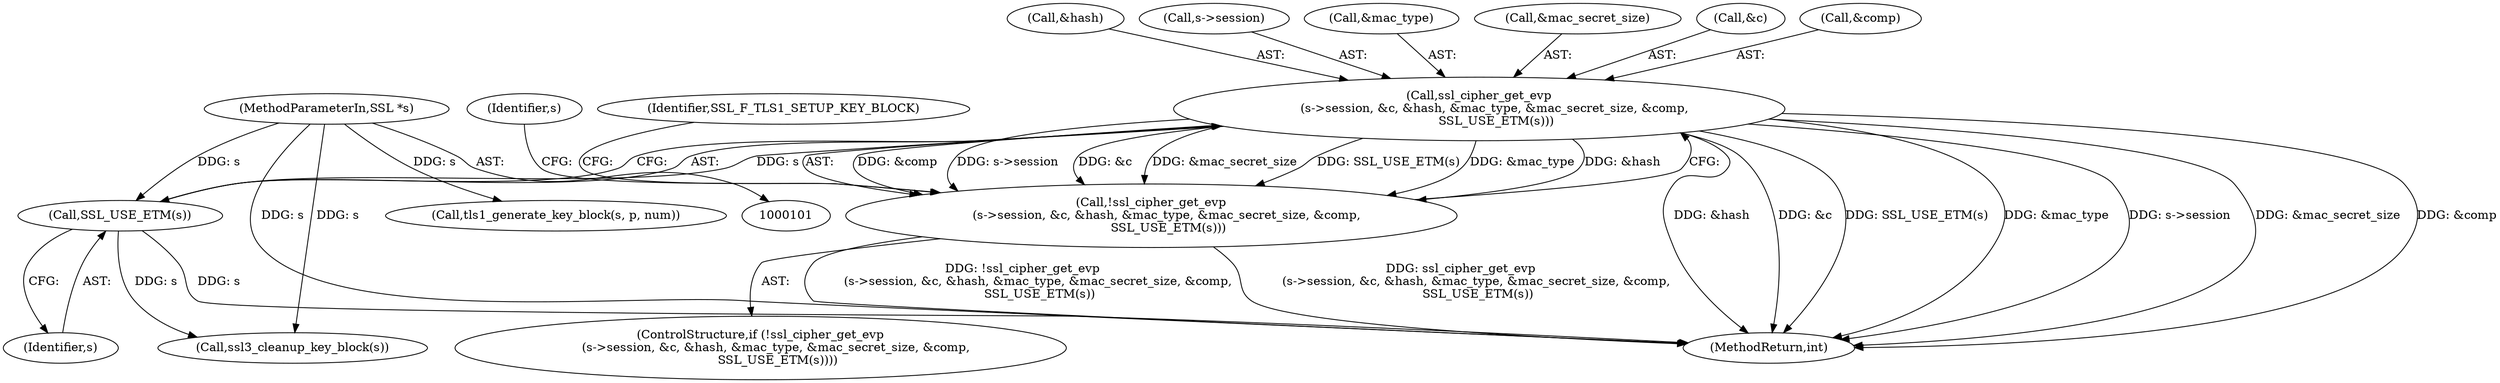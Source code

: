 digraph "0_openssl_4ad93618d26a3ea23d36ad5498ff4f59eff3a4d2_5@pointer" {
"1000135" [label="(Call,ssl_cipher_get_evp\n        (s->session, &c, &hash, &mac_type, &mac_secret_size, &comp,\n         SSL_USE_ETM(s)))"];
"1000149" [label="(Call,SSL_USE_ETM(s))"];
"1000102" [label="(MethodParameterIn,SSL *s)"];
"1000134" [label="(Call,!ssl_cipher_get_evp\n        (s->session, &c, &hash, &mac_type, &mac_secret_size, &comp,\n         SSL_USE_ETM(s)))"];
"1000141" [label="(Call,&hash)"];
"1000436" [label="(MethodReturn,int)"];
"1000150" [label="(Identifier,s)"];
"1000205" [label="(Call,ssl3_cleanup_key_block(s))"];
"1000149" [label="(Call,SSL_USE_ETM(s))"];
"1000136" [label="(Call,s->session)"];
"1000143" [label="(Call,&mac_type)"];
"1000135" [label="(Call,ssl_cipher_get_evp\n        (s->session, &c, &hash, &mac_type, &mac_secret_size, &comp,\n         SSL_USE_ETM(s)))"];
"1000333" [label="(Call,tls1_generate_key_block(s, p, num))"];
"1000161" [label="(Identifier,s)"];
"1000134" [label="(Call,!ssl_cipher_get_evp\n        (s->session, &c, &hash, &mac_type, &mac_secret_size, &comp,\n         SSL_USE_ETM(s)))"];
"1000145" [label="(Call,&mac_secret_size)"];
"1000102" [label="(MethodParameterIn,SSL *s)"];
"1000153" [label="(Identifier,SSL_F_TLS1_SETUP_KEY_BLOCK)"];
"1000139" [label="(Call,&c)"];
"1000147" [label="(Call,&comp)"];
"1000133" [label="(ControlStructure,if (!ssl_cipher_get_evp\n        (s->session, &c, &hash, &mac_type, &mac_secret_size, &comp,\n         SSL_USE_ETM(s))))"];
"1000135" -> "1000134"  [label="AST: "];
"1000135" -> "1000149"  [label="CFG: "];
"1000136" -> "1000135"  [label="AST: "];
"1000139" -> "1000135"  [label="AST: "];
"1000141" -> "1000135"  [label="AST: "];
"1000143" -> "1000135"  [label="AST: "];
"1000145" -> "1000135"  [label="AST: "];
"1000147" -> "1000135"  [label="AST: "];
"1000149" -> "1000135"  [label="AST: "];
"1000134" -> "1000135"  [label="CFG: "];
"1000135" -> "1000436"  [label="DDG: &hash"];
"1000135" -> "1000436"  [label="DDG: &c"];
"1000135" -> "1000436"  [label="DDG: SSL_USE_ETM(s)"];
"1000135" -> "1000436"  [label="DDG: &mac_type"];
"1000135" -> "1000436"  [label="DDG: s->session"];
"1000135" -> "1000436"  [label="DDG: &mac_secret_size"];
"1000135" -> "1000436"  [label="DDG: &comp"];
"1000135" -> "1000134"  [label="DDG: &comp"];
"1000135" -> "1000134"  [label="DDG: s->session"];
"1000135" -> "1000134"  [label="DDG: &c"];
"1000135" -> "1000134"  [label="DDG: &mac_secret_size"];
"1000135" -> "1000134"  [label="DDG: SSL_USE_ETM(s)"];
"1000135" -> "1000134"  [label="DDG: &mac_type"];
"1000135" -> "1000134"  [label="DDG: &hash"];
"1000149" -> "1000135"  [label="DDG: s"];
"1000149" -> "1000150"  [label="CFG: "];
"1000150" -> "1000149"  [label="AST: "];
"1000149" -> "1000436"  [label="DDG: s"];
"1000102" -> "1000149"  [label="DDG: s"];
"1000149" -> "1000205"  [label="DDG: s"];
"1000102" -> "1000101"  [label="AST: "];
"1000102" -> "1000436"  [label="DDG: s"];
"1000102" -> "1000205"  [label="DDG: s"];
"1000102" -> "1000333"  [label="DDG: s"];
"1000134" -> "1000133"  [label="AST: "];
"1000153" -> "1000134"  [label="CFG: "];
"1000161" -> "1000134"  [label="CFG: "];
"1000134" -> "1000436"  [label="DDG: !ssl_cipher_get_evp\n        (s->session, &c, &hash, &mac_type, &mac_secret_size, &comp,\n         SSL_USE_ETM(s))"];
"1000134" -> "1000436"  [label="DDG: ssl_cipher_get_evp\n        (s->session, &c, &hash, &mac_type, &mac_secret_size, &comp,\n         SSL_USE_ETM(s))"];
}
